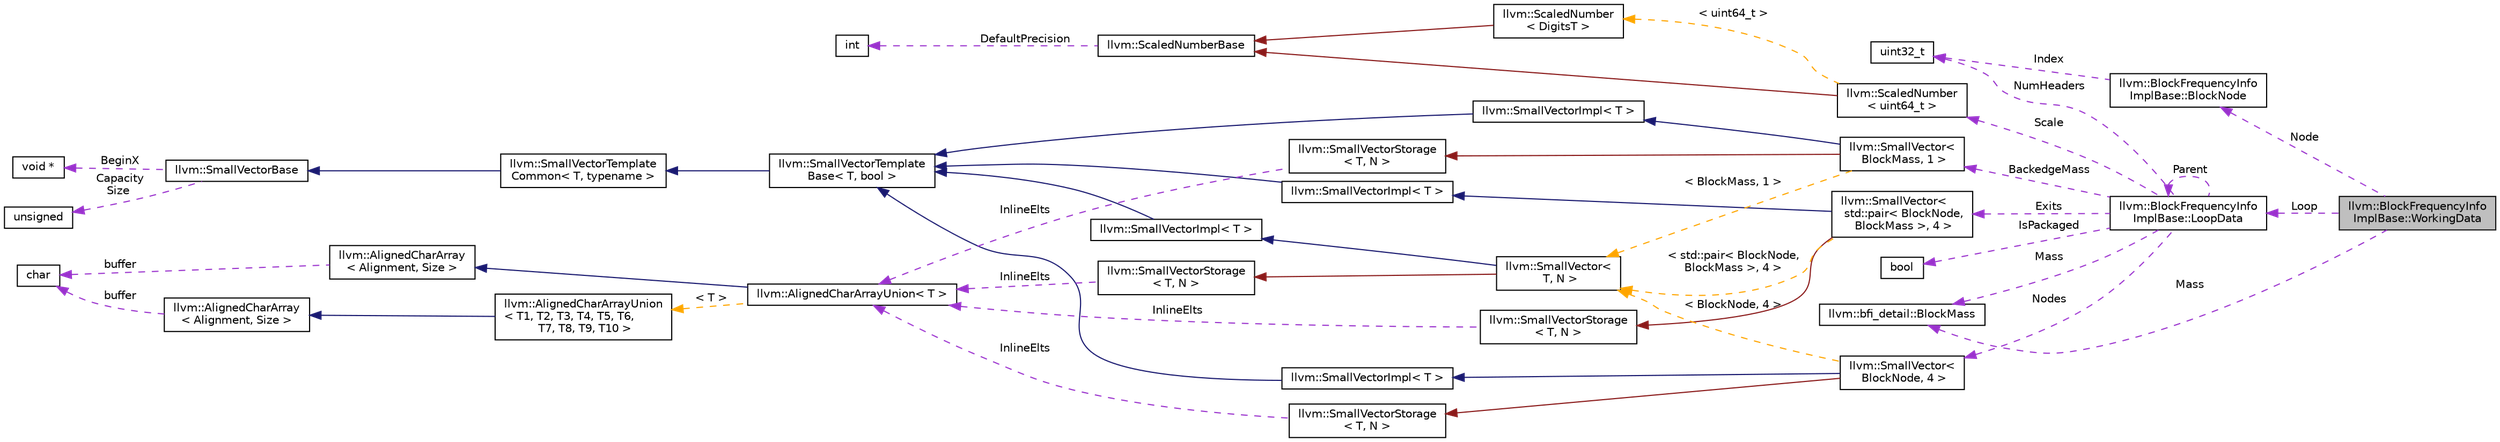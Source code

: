 digraph "llvm::BlockFrequencyInfoImplBase::WorkingData"
{
 // LATEX_PDF_SIZE
  bgcolor="transparent";
  edge [fontname="Helvetica",fontsize="10",labelfontname="Helvetica",labelfontsize="10"];
  node [fontname="Helvetica",fontsize="10",shape="box"];
  rankdir="LR";
  Node1 [label="llvm::BlockFrequencyInfo\lImplBase::WorkingData",height=0.2,width=0.4,color="black", fillcolor="grey75", style="filled", fontcolor="black",tooltip="Index of loop information."];
  Node2 -> Node1 [dir="back",color="darkorchid3",fontsize="10",style="dashed",label=" Node" ,fontname="Helvetica"];
  Node2 [label="llvm::BlockFrequencyInfo\lImplBase::BlockNode",height=0.2,width=0.4,color="black",URL="$structllvm_1_1BlockFrequencyInfoImplBase_1_1BlockNode.html",tooltip="Representative of a block."];
  Node3 -> Node2 [dir="back",color="darkorchid3",fontsize="10",style="dashed",label=" Index" ,fontname="Helvetica"];
  Node3 [label="uint32_t",height=0.2,width=0.4,color="black",URL="$classuint32__t.html",tooltip=" "];
  Node4 -> Node1 [dir="back",color="darkorchid3",fontsize="10",style="dashed",label=" Loop" ,fontname="Helvetica"];
  Node4 [label="llvm::BlockFrequencyInfo\lImplBase::LoopData",height=0.2,width=0.4,color="black",URL="$structllvm_1_1BlockFrequencyInfoImplBase_1_1LoopData.html",tooltip="Data about a loop."];
  Node4 -> Node4 [dir="back",color="darkorchid3",fontsize="10",style="dashed",label=" Parent" ,fontname="Helvetica"];
  Node5 -> Node4 [dir="back",color="darkorchid3",fontsize="10",style="dashed",label=" IsPackaged" ,fontname="Helvetica"];
  Node5 [label="bool",height=0.2,width=0.4,color="black",URL="$classbool.html",tooltip=" "];
  Node3 -> Node4 [dir="back",color="darkorchid3",fontsize="10",style="dashed",label=" NumHeaders" ,fontname="Helvetica"];
  Node6 -> Node4 [dir="back",color="darkorchid3",fontsize="10",style="dashed",label=" Exits" ,fontname="Helvetica"];
  Node6 [label="llvm::SmallVector\<\l std::pair\< BlockNode,\l BlockMass \>, 4 \>",height=0.2,width=0.4,color="black",URL="$classllvm_1_1SmallVector.html",tooltip=" "];
  Node7 -> Node6 [dir="back",color="midnightblue",fontsize="10",style="solid",fontname="Helvetica"];
  Node7 [label="llvm::SmallVectorImpl\< T \>",height=0.2,width=0.4,color="black",URL="$classllvm_1_1SmallVectorImpl.html",tooltip="This class consists of common code factored out of the SmallVector class to reduce code duplication b..."];
  Node8 -> Node7 [dir="back",color="midnightblue",fontsize="10",style="solid",fontname="Helvetica"];
  Node8 [label="llvm::SmallVectorTemplate\lBase\< T, bool \>",height=0.2,width=0.4,color="black",URL="$classllvm_1_1SmallVectorTemplateBase.html",tooltip="SmallVectorTemplateBase<TriviallyCopyable = false> - This is where we put method implementations that..."];
  Node9 -> Node8 [dir="back",color="midnightblue",fontsize="10",style="solid",fontname="Helvetica"];
  Node9 [label="llvm::SmallVectorTemplate\lCommon\< T, typename \>",height=0.2,width=0.4,color="black",URL="$classllvm_1_1SmallVectorTemplateCommon.html",tooltip="This is the part of SmallVectorTemplateBase which does not depend on whether the type T is a POD."];
  Node10 -> Node9 [dir="back",color="midnightblue",fontsize="10",style="solid",fontname="Helvetica"];
  Node10 [label="llvm::SmallVectorBase",height=0.2,width=0.4,color="black",URL="$classllvm_1_1SmallVectorBase.html",tooltip="This is all the non-templated stuff common to all SmallVectors."];
  Node11 -> Node10 [dir="back",color="darkorchid3",fontsize="10",style="dashed",label=" BeginX" ,fontname="Helvetica"];
  Node11 [label="void *",height=0.2,width=0.4,color="black",tooltip=" "];
  Node12 -> Node10 [dir="back",color="darkorchid3",fontsize="10",style="dashed",label=" Capacity\nSize" ,fontname="Helvetica"];
  Node12 [label="unsigned",height=0.2,width=0.4,color="black",URL="$classunsigned.html",tooltip=" "];
  Node13 -> Node6 [dir="back",color="firebrick4",fontsize="10",style="solid",fontname="Helvetica"];
  Node13 [label="llvm::SmallVectorStorage\l\< T, N \>",height=0.2,width=0.4,color="black",URL="$structllvm_1_1SmallVectorStorage.html",tooltip="Storage for the SmallVector elements."];
  Node14 -> Node13 [dir="back",color="darkorchid3",fontsize="10",style="dashed",label=" InlineElts" ,fontname="Helvetica"];
  Node14 [label="llvm::AlignedCharArrayUnion\< T \>",height=0.2,width=0.4,color="black",URL="$structllvm_1_1AlignedCharArrayUnion.html",tooltip=" "];
  Node15 -> Node14 [dir="back",color="midnightblue",fontsize="10",style="solid",fontname="Helvetica"];
  Node15 [label="llvm::AlignedCharArray\l\< Alignment, Size \>",height=0.2,width=0.4,color="black",URL="$structllvm_1_1AlignedCharArray.html",tooltip="Helper for building an aligned character array type."];
  Node16 -> Node15 [dir="back",color="darkorchid3",fontsize="10",style="dashed",label=" buffer" ,fontname="Helvetica"];
  Node16 [label="char",height=0.2,width=0.4,color="black",URL="$classchar.html",tooltip=" "];
  Node17 -> Node14 [dir="back",color="orange",fontsize="10",style="dashed",label=" \< T \>" ,fontname="Helvetica"];
  Node17 [label="llvm::AlignedCharArrayUnion\l\< T1, T2, T3, T4, T5, T6,\l T7, T8, T9, T10 \>",height=0.2,width=0.4,color="black",URL="$structllvm_1_1AlignedCharArrayUnion.html",tooltip="This union template exposes a suitably aligned and sized character array member which can hold elemen..."];
  Node18 -> Node17 [dir="back",color="midnightblue",fontsize="10",style="solid",fontname="Helvetica"];
  Node18 [label="llvm::AlignedCharArray\l\< Alignment, Size \>",height=0.2,width=0.4,color="black",URL="$structllvm_1_1AlignedCharArray.html",tooltip="Helper for building an aligned character array type."];
  Node16 -> Node18 [dir="back",color="darkorchid3",fontsize="10",style="dashed",label=" buffer" ,fontname="Helvetica"];
  Node19 -> Node6 [dir="back",color="orange",fontsize="10",style="dashed",label=" \< std::pair\< BlockNode,\l BlockMass \>, 4 \>" ,fontname="Helvetica"];
  Node19 [label="llvm::SmallVector\<\l T, N \>",height=0.2,width=0.4,color="black",URL="$classllvm_1_1SmallVector.html",tooltip="This is a 'vector' (really, a variable-sized array), optimized for the case when the array is small."];
  Node20 -> Node19 [dir="back",color="midnightblue",fontsize="10",style="solid",fontname="Helvetica"];
  Node20 [label="llvm::SmallVectorImpl\< T \>",height=0.2,width=0.4,color="black",URL="$classllvm_1_1SmallVectorImpl.html",tooltip="This class consists of common code factored out of the SmallVector class to reduce code duplication b..."];
  Node8 -> Node20 [dir="back",color="midnightblue",fontsize="10",style="solid",fontname="Helvetica"];
  Node21 -> Node19 [dir="back",color="firebrick4",fontsize="10",style="solid",fontname="Helvetica"];
  Node21 [label="llvm::SmallVectorStorage\l\< T, N \>",height=0.2,width=0.4,color="black",URL="$structllvm_1_1SmallVectorStorage.html",tooltip="Storage for the SmallVector elements."];
  Node14 -> Node21 [dir="back",color="darkorchid3",fontsize="10",style="dashed",label=" InlineElts" ,fontname="Helvetica"];
  Node22 -> Node4 [dir="back",color="darkorchid3",fontsize="10",style="dashed",label=" Nodes" ,fontname="Helvetica"];
  Node22 [label="llvm::SmallVector\<\l BlockNode, 4 \>",height=0.2,width=0.4,color="black",URL="$classllvm_1_1SmallVector.html",tooltip=" "];
  Node23 -> Node22 [dir="back",color="midnightblue",fontsize="10",style="solid",fontname="Helvetica"];
  Node23 [label="llvm::SmallVectorImpl\< T \>",height=0.2,width=0.4,color="black",URL="$classllvm_1_1SmallVectorImpl.html",tooltip="This class consists of common code factored out of the SmallVector class to reduce code duplication b..."];
  Node8 -> Node23 [dir="back",color="midnightblue",fontsize="10",style="solid",fontname="Helvetica"];
  Node24 -> Node22 [dir="back",color="firebrick4",fontsize="10",style="solid",fontname="Helvetica"];
  Node24 [label="llvm::SmallVectorStorage\l\< T, N \>",height=0.2,width=0.4,color="black",URL="$structllvm_1_1SmallVectorStorage.html",tooltip="Storage for the SmallVector elements."];
  Node14 -> Node24 [dir="back",color="darkorchid3",fontsize="10",style="dashed",label=" InlineElts" ,fontname="Helvetica"];
  Node19 -> Node22 [dir="back",color="orange",fontsize="10",style="dashed",label=" \< BlockNode, 4 \>" ,fontname="Helvetica"];
  Node25 -> Node4 [dir="back",color="darkorchid3",fontsize="10",style="dashed",label=" BackedgeMass" ,fontname="Helvetica"];
  Node25 [label="llvm::SmallVector\<\l BlockMass, 1 \>",height=0.2,width=0.4,color="black",URL="$classllvm_1_1SmallVector.html",tooltip=" "];
  Node26 -> Node25 [dir="back",color="midnightblue",fontsize="10",style="solid",fontname="Helvetica"];
  Node26 [label="llvm::SmallVectorImpl\< T \>",height=0.2,width=0.4,color="black",URL="$classllvm_1_1SmallVectorImpl.html",tooltip="This class consists of common code factored out of the SmallVector class to reduce code duplication b..."];
  Node8 -> Node26 [dir="back",color="midnightblue",fontsize="10",style="solid",fontname="Helvetica"];
  Node27 -> Node25 [dir="back",color="firebrick4",fontsize="10",style="solid",fontname="Helvetica"];
  Node27 [label="llvm::SmallVectorStorage\l\< T, N \>",height=0.2,width=0.4,color="black",URL="$structllvm_1_1SmallVectorStorage.html",tooltip="Storage for the SmallVector elements."];
  Node14 -> Node27 [dir="back",color="darkorchid3",fontsize="10",style="dashed",label=" InlineElts" ,fontname="Helvetica"];
  Node19 -> Node25 [dir="back",color="orange",fontsize="10",style="dashed",label=" \< BlockMass, 1 \>" ,fontname="Helvetica"];
  Node28 -> Node4 [dir="back",color="darkorchid3",fontsize="10",style="dashed",label=" Mass" ,fontname="Helvetica"];
  Node28 [label="llvm::bfi_detail::BlockMass",height=0.2,width=0.4,color="black",URL="$classllvm_1_1bfi__detail_1_1BlockMass.html",tooltip="Mass of a block."];
  Node29 -> Node4 [dir="back",color="darkorchid3",fontsize="10",style="dashed",label=" Scale" ,fontname="Helvetica"];
  Node29 [label="llvm::ScaledNumber\l\< uint64_t \>",height=0.2,width=0.4,color="black",URL="$classllvm_1_1ScaledNumber.html",tooltip=" "];
  Node30 -> Node29 [dir="back",color="firebrick4",fontsize="10",style="solid",fontname="Helvetica"];
  Node30 [label="llvm::ScaledNumberBase",height=0.2,width=0.4,color="black",URL="$classllvm_1_1ScaledNumberBase.html",tooltip=" "];
  Node31 -> Node30 [dir="back",color="darkorchid3",fontsize="10",style="dashed",label=" DefaultPrecision" ,fontname="Helvetica"];
  Node31 [label="int",height=0.2,width=0.4,color="black",tooltip=" "];
  Node32 -> Node29 [dir="back",color="orange",fontsize="10",style="dashed",label=" \< uint64_t \>" ,fontname="Helvetica"];
  Node32 [label="llvm::ScaledNumber\l\< DigitsT \>",height=0.2,width=0.4,color="black",URL="$classllvm_1_1ScaledNumber.html",tooltip="Simple representation of a scaled number."];
  Node30 -> Node32 [dir="back",color="firebrick4",fontsize="10",style="solid",fontname="Helvetica"];
  Node28 -> Node1 [dir="back",color="darkorchid3",fontsize="10",style="dashed",label=" Mass" ,fontname="Helvetica"];
}
